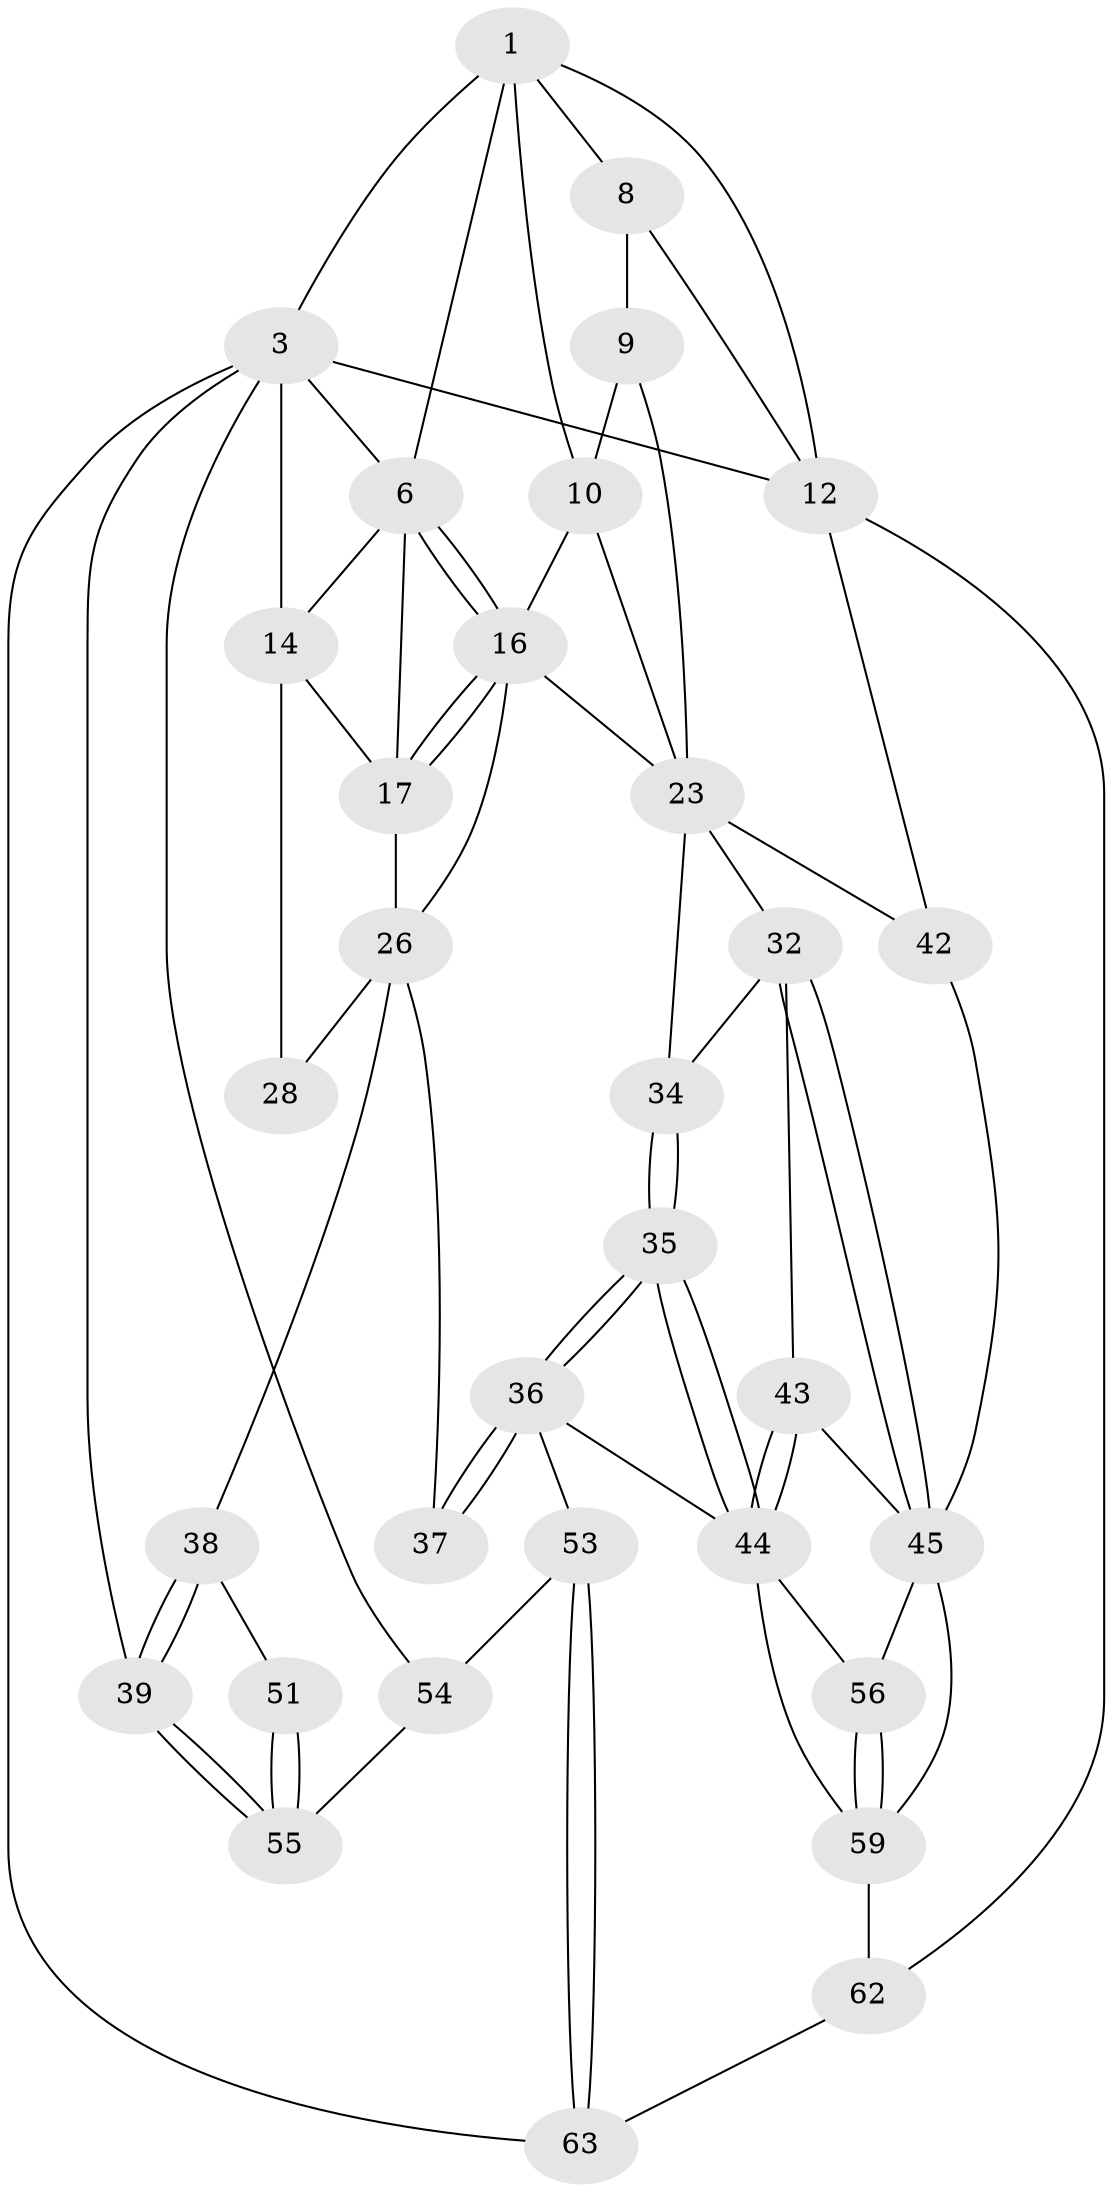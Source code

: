 // original degree distribution, {3: 0.046153846153846156, 4: 0.26153846153846155, 6: 0.24615384615384617, 5: 0.4461538461538462}
// Generated by graph-tools (version 1.1) at 2025/21/03/04/25 18:21:28]
// undirected, 32 vertices, 73 edges
graph export_dot {
graph [start="1"]
  node [color=gray90,style=filled];
  1 [pos="+0.3982222212450324+0",super="+2+5"];
  3 [pos="+0+0",super="+4+40"];
  6 [pos="+0.31960246895613154+0.1281891549865381",super="+7"];
  8 [pos="+0.6913619011280908+0",super="+11"];
  9 [pos="+0.5843537689591093+0.17975817874129563",super="+22"];
  10 [pos="+0.5589733523309526+0.20344156007220393",super="+18"];
  12 [pos="+1+0.378668329167607",super="+41"];
  14 [pos="+0.056651577504286746+0.16420797312089078",super="+15+21"];
  16 [pos="+0.3162570226150216+0.22533176340602967",super="+19"];
  17 [pos="+0.18765083648552294+0.3130313897826582",super="+20"];
  23 [pos="+0.7647870816866895+0.43489928000686",super="+31+24"];
  26 [pos="+0.20174407786569745+0.49948857434294786",super="+29"];
  28 [pos="+0+0.35797730820063606"];
  32 [pos="+0.6501431774195736+0.6787028292407675",super="+33"];
  34 [pos="+0.5191878722613369+0.5154303378195243"];
  35 [pos="+0.38208300888384134+0.7202098982309759"];
  36 [pos="+0.34879669172128674+0.7323416519060216",super="+52"];
  37 [pos="+0.22961586807592996+0.6379415348810227"];
  38 [pos="+0+0.6669710259906765"];
  39 [pos="+0+0.9015480378189457"];
  42 [pos="+1+0.737065656299145"];
  43 [pos="+0.6051177895364797+0.7016621872743578",super="+47"];
  44 [pos="+0.4842321466237228+0.7438465673247401",super="+49"];
  45 [pos="+0.7234582432301091+0.7638859063775055",super="+46+48"];
  51 [pos="+0.17993822594364894+0.6776893324800519"];
  53 [pos="+0.3241436492279281+0.8297488387344659"];
  54 [pos="+0.2109019185454992+0.9191999325906208"];
  55 [pos="+0.07636862091393498+0.8350210793852463"];
  56 [pos="+0.6176676700164527+0.8594872608358656"];
  59 [pos="+0.6087338307676406+1",super="+60"];
  62 [pos="+0.6285337295663646+1"];
  63 [pos="+0.4283691089435624+1"];
  1 -- 8;
  1 -- 3;
  1 -- 12;
  1 -- 10;
  1 -- 6;
  3 -- 14;
  3 -- 54;
  3 -- 39;
  3 -- 63;
  3 -- 12;
  3 -- 6;
  6 -- 16;
  6 -- 16;
  6 -- 17;
  6 -- 14;
  8 -- 9 [weight=2];
  8 -- 12;
  9 -- 10;
  9 -- 23;
  10 -- 16;
  10 -- 23;
  12 -- 42;
  12 -- 62;
  14 -- 28 [weight=2];
  14 -- 17;
  16 -- 17;
  16 -- 17;
  16 -- 26;
  16 -- 23;
  17 -- 26;
  23 -- 32;
  23 -- 42;
  23 -- 34;
  26 -- 28;
  26 -- 37;
  26 -- 38;
  32 -- 45;
  32 -- 45;
  32 -- 34;
  32 -- 43;
  34 -- 35;
  34 -- 35;
  35 -- 36;
  35 -- 36;
  35 -- 44;
  35 -- 44;
  36 -- 37;
  36 -- 37;
  36 -- 53;
  36 -- 44;
  38 -- 39;
  38 -- 39;
  38 -- 51;
  39 -- 55;
  39 -- 55;
  42 -- 45;
  43 -- 44 [weight=2];
  43 -- 44;
  43 -- 45;
  44 -- 56;
  44 -- 59 [weight=2];
  45 -- 56;
  45 -- 59;
  51 -- 55;
  51 -- 55;
  53 -- 54;
  53 -- 63;
  53 -- 63;
  54 -- 55;
  56 -- 59;
  56 -- 59;
  59 -- 62;
  62 -- 63;
}
